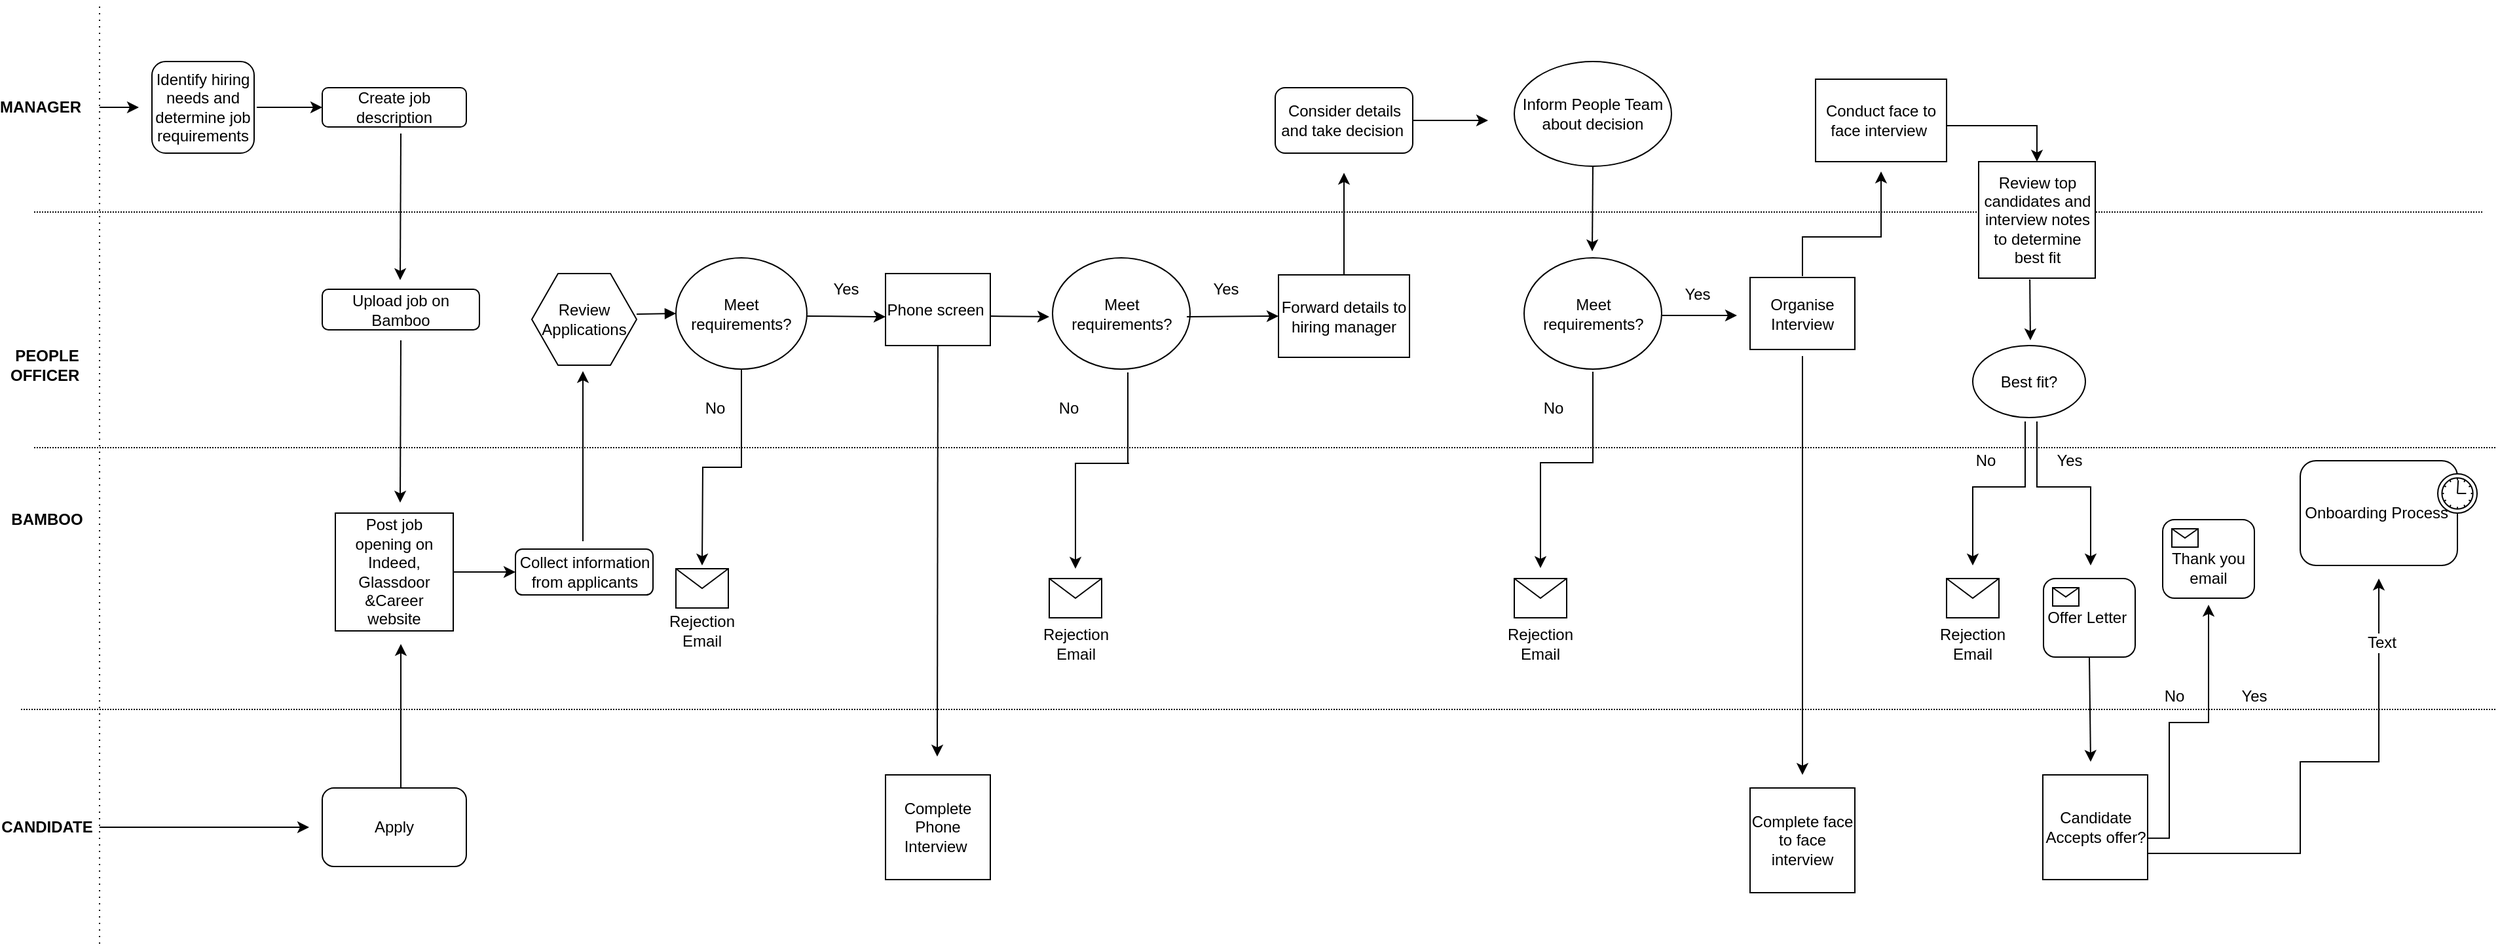 <mxfile type="github" version="12.4.1" pages="4"><diagram id="2a216829-ef6e-dabb-86c1-c78162f3ba2b" name="Page-1"><mxGraphModel grid="1" shadow="0" math="0" background="#ffffff" pageHeight="1169" pageWidth="1654" pageScale="1" page="1" fold="1" arrows="1" connect="1" tooltips="1" guides="1" gridSize="10" dy="2163" dx="1543"><root><mxCell id="0"/><mxCell id="1" parent="0"/><mxCell id="7a84cebc1def654-5" value="" parent="1" vertex="1" style="shape=message;whiteSpace=wrap;html=1;"><mxGeometry as="geometry" height="30" width="40" y="432.5" x="530"/></mxCell><mxCell id="7a84cebc1def654-18" value="Onboarding Process&amp;nbsp;" parent="1" vertex="1" style="html=1;whiteSpace=wrap;rounded=1;"><mxGeometry as="geometry" height="80" width="120" y="350" x="1770"/></mxCell><mxCell id="7a84cebc1def654-19" value="" parent="7a84cebc1def654-18" vertex="1" style="shape=mxgraph.bpmn.timer_start;perimeter=ellipsePerimeter;html=1;labelPosition=right;labelBackgroundColor=#ffffff;align=left;"><mxGeometry as="geometry" height="30" width="30" x="1" relative="1"><mxPoint as="offset" y="10" x="-15"/></mxGeometry></mxCell><mxCell id="IrM_zkyw67PqyAgVKm-a-4" value="" parent="1" style="endArrow=none;html=1;dashed=1;dashPattern=1 1;" edge="1"><mxGeometry as="geometry" height="50" width="50" relative="1"><mxPoint as="sourcePoint" y="160" x="40"/><mxPoint as="targetPoint" y="160" x="1910"/></mxGeometry></mxCell><mxCell id="IrM_zkyw67PqyAgVKm-a-6" value="" parent="1" style="endArrow=none;html=1;dashed=1;dashPattern=1 1;" edge="1"><mxGeometry as="geometry" height="50" width="50" relative="1"><mxPoint as="sourcePoint" y="340" x="40"/><mxPoint as="targetPoint" y="340" x="1920"/></mxGeometry></mxCell><mxCell id="IrM_zkyw67PqyAgVKm-a-11" value="PEOPLE OFFICER&amp;nbsp;" parent="1" vertex="1" style="text;html=1;strokeColor=none;fillColor=none;align=center;verticalAlign=middle;whiteSpace=wrap;rounded=0;direction=north;fontStyle=1"><mxGeometry as="geometry" height="90" width="20" y="232" x="40"/></mxCell><mxCell id="IrM_zkyw67PqyAgVKm-a-13" value="MANAGER" parent="1" vertex="1" style="text;html=1;strokeColor=none;fillColor=none;align=center;verticalAlign=middle;whiteSpace=wrap;rounded=0;fontStyle=1"><mxGeometry as="geometry" height="20" width="30" y="70" x="30"/></mxCell><mxCell id="IrM_zkyw67PqyAgVKm-a-15" value="BAMBOO" parent="1" vertex="1" style="text;html=1;strokeColor=none;fillColor=none;align=center;verticalAlign=middle;whiteSpace=wrap;rounded=0;fontStyle=1"><mxGeometry as="geometry" height="15" width="40" y="387.5" x="30"/></mxCell><mxCell id="IrM_zkyw67PqyAgVKm-a-17" value="Identify hiring needs and determine job requirements " parent="1" vertex="1" style="rounded=1;whiteSpace=wrap;html=1;"><mxGeometry as="geometry" height="70" width="78" y="45" x="130"/></mxCell><mxCell id="IrM_zkyw67PqyAgVKm-a-19" value="" parent="1" style="endArrow=classic;html=1;" edge="1"><mxGeometry as="geometry" height="50" width="50" relative="1"><mxPoint as="sourcePoint" y="80" x="90"/><mxPoint as="targetPoint" y="80" x="120"/></mxGeometry></mxCell><mxCell id="IrM_zkyw67PqyAgVKm-a-23" value="Create job description" parent="1" vertex="1" style="rounded=1;whiteSpace=wrap;html=1;"><mxGeometry as="geometry" height="30" width="110" y="65" x="260"/></mxCell><mxCell id="IrM_zkyw67PqyAgVKm-a-28" value="" parent="1" style="endArrow=classic;html=1;" edge="1"><mxGeometry as="geometry" height="50" width="50" relative="1"><mxPoint as="sourcePoint" y="100" x="320"/><mxPoint as="targetPoint" y="212" x="319.5"/></mxGeometry></mxCell><mxCell id="IrM_zkyw67PqyAgVKm-a-29" value="Upload job on Bamboo" parent="1" vertex="1" style="rounded=1;whiteSpace=wrap;html=1;"><mxGeometry as="geometry" height="31" width="120" y="219" x="260"/></mxCell><mxCell id="IrM_zkyw67PqyAgVKm-a-33" value="" parent="1" style="endArrow=classic;html=1;" edge="1"><mxGeometry as="geometry" height="50" width="50" relative="1"><mxPoint as="sourcePoint" y="258" x="320"/><mxPoint as="targetPoint" y="382" x="319.5"/></mxGeometry></mxCell><mxCell id="IrM_zkyw67PqyAgVKm-a-35" value="Post job opening on Indeed, Glassdoor &amp;amp;Career website" parent="1" vertex="1" style="whiteSpace=wrap;html=1;aspect=fixed;"><mxGeometry as="geometry" height="90" width="90" y="390" x="270"/></mxCell><mxCell id="IrM_zkyw67PqyAgVKm-a-37" value="" parent="1" style="endArrow=classic;html=1;entryX=1;entryY=0.5;entryDx=0;entryDy=0;" edge="1" target="IrM_zkyw67PqyAgVKm-a-41"><mxGeometry as="geometry" height="50" width="50" relative="1"><mxPoint as="sourcePoint" y="435" x="360"/><mxPoint as="targetPoint" y="435" x="340"/></mxGeometry></mxCell><mxCell id="IrM_zkyw67PqyAgVKm-a-41" value="Collect information from applicants" parent="1" vertex="1" style="rounded=1;whiteSpace=wrap;html=1;direction=west;"><mxGeometry as="geometry" height="35" width="105" y="417.5" x="407.5"/></mxCell><mxCell id="IrM_zkyw67PqyAgVKm-a-46" value="" parent="1" style="endArrow=classic;html=1;" edge="1"><mxGeometry as="geometry" height="50" width="50" relative="1"><mxPoint as="sourcePoint" y="411.5" x="459"/><mxPoint as="targetPoint" y="281.5" x="459"/></mxGeometry></mxCell><mxCell id="IrM_zkyw67PqyAgVKm-a-47" value="Review Applications" parent="1" vertex="1" style="shape=hexagon;whiteSpace=wrap;html=1;perimeter=hexagonPerimeter;"><mxGeometry as="geometry" height="70" width="80" y="207" x="420"/></mxCell><mxCell id="IrM_zkyw67PqyAgVKm-a-51" value="" parent="1" style="endArrow=block;endFill=1;endSize=6;html=1;entryX=0;entryY=0.5;entryDx=0;entryDy=0;" edge="1" target="IrM_zkyw67PqyAgVKm-a-54"><mxGeometry as="geometry" width="100" relative="1"><mxPoint as="sourcePoint" y="238" x="500"/><mxPoint as="targetPoint" y="240" x="520"/></mxGeometry></mxCell><mxCell id="IrM_zkyw67PqyAgVKm-a-54" value="Meet requirements?" parent="1" vertex="1" style="ellipse;whiteSpace=wrap;html=1;"><mxGeometry as="geometry" height="85" width="100" y="195" x="530"/></mxCell><mxCell id="IrM_zkyw67PqyAgVKm-a-56" source="IrM_zkyw67PqyAgVKm-a-54" parent="1" style="edgeStyle=orthogonalEdgeStyle;rounded=0;orthogonalLoop=1;jettySize=auto;html=1;exitX=0.5;exitY=1;exitDx=0;exitDy=0;" edge="1"><mxGeometry as="geometry" relative="1"><mxPoint as="targetPoint" y="430" x="550"/><mxPoint as="sourcePoint" y="440" x="640"/></mxGeometry></mxCell><mxCell id="IrM_zkyw67PqyAgVKm-a-58" value="No" parent="1" vertex="1" style="text;html=1;strokeColor=none;fillColor=none;align=center;verticalAlign=middle;whiteSpace=wrap;rounded=0;"><mxGeometry as="geometry" height="20" width="40" y="300" x="540"/></mxCell><mxCell id="IrM_zkyw67PqyAgVKm-a-62" value="Rejection Email" parent="1" vertex="1" style="text;html=1;strokeColor=none;fillColor=none;align=center;verticalAlign=middle;whiteSpace=wrap;rounded=0;"><mxGeometry as="geometry" height="20" width="40" y="470" x="530"/></mxCell><mxCell id="IrM_zkyw67PqyAgVKm-a-65" value="" parent="1" style="endArrow=classic;html=1;" edge="1"><mxGeometry as="geometry" height="50" width="50" relative="1"><mxPoint as="sourcePoint" y="239.5" x="630"/><mxPoint as="targetPoint" y="240" x="690"/></mxGeometry></mxCell><mxCell id="IrM_zkyw67PqyAgVKm-a-68" value="Yes" parent="1" vertex="1" style="text;html=1;strokeColor=none;fillColor=none;align=center;verticalAlign=middle;whiteSpace=wrap;rounded=0;"><mxGeometry as="geometry" height="20" width="40" y="209" x="640"/></mxCell><mxCell id="IrM_zkyw67PqyAgVKm-a-70" value="Phone screen&amp;nbsp;" parent="1" vertex="1" style="rounded=0;whiteSpace=wrap;html=1;"><mxGeometry as="geometry" height="55" width="80" y="207" x="690"/></mxCell><mxCell id="IrM_zkyw67PqyAgVKm-a-73" value="" parent="1" style="endArrow=classic;html=1;" edge="1"><mxGeometry as="geometry" height="50" width="50" relative="1"><mxPoint as="sourcePoint" y="239.5" x="770"/><mxPoint as="targetPoint" y="240" x="815"/></mxGeometry></mxCell><mxCell id="IrM_zkyw67PqyAgVKm-a-74" value="Meet requirements?" parent="1" vertex="1" style="ellipse;whiteSpace=wrap;html=1;"><mxGeometry as="geometry" height="85" width="105" y="195" x="817.5"/></mxCell><mxCell id="IrM_zkyw67PqyAgVKm-a-75" parent="1" style="edgeStyle=orthogonalEdgeStyle;rounded=0;orthogonalLoop=1;jettySize=auto;html=1;" edge="1"><mxGeometry as="geometry" relative="1"><mxPoint as="targetPoint" y="432.5" x="835"/><mxPoint as="sourcePoint" y="282.5" x="875"/><Array as="points"><mxPoint y="352" x="876"/><mxPoint y="352" x="836"/></Array></mxGeometry></mxCell><mxCell id="IrM_zkyw67PqyAgVKm-a-76" value="" parent="1" vertex="1" style="shape=message;whiteSpace=wrap;html=1;"><mxGeometry as="geometry" height="30" width="40" y="440" x="815"/></mxCell><mxCell id="IrM_zkyw67PqyAgVKm-a-77" value="Rejection Email" parent="1" vertex="1" style="text;html=1;strokeColor=none;fillColor=none;align=center;verticalAlign=middle;whiteSpace=wrap;rounded=0;"><mxGeometry as="geometry" height="20" width="35" y="480" x="817.5"/></mxCell><mxCell id="IrM_zkyw67PqyAgVKm-a-78" value="No" parent="1" vertex="1" style="text;html=1;strokeColor=none;fillColor=none;align=center;verticalAlign=middle;whiteSpace=wrap;rounded=0;"><mxGeometry as="geometry" height="20" width="40" y="300" x="810"/></mxCell><mxCell id="IrM_zkyw67PqyAgVKm-a-82" value="Yes" parent="1" vertex="1" style="text;html=1;strokeColor=none;fillColor=none;align=center;verticalAlign=middle;whiteSpace=wrap;rounded=0;"><mxGeometry as="geometry" height="20" width="40" y="209" x="930"/></mxCell><mxCell id="IrM_zkyw67PqyAgVKm-a-84" value="Forward details to hiring manager" parent="1" vertex="1" style="rounded=0;whiteSpace=wrap;html=1;"><mxGeometry as="geometry" height="63" width="100" y="208" x="990"/></mxCell><mxCell id="IrM_zkyw67PqyAgVKm-a-86" source="IrM_zkyw67PqyAgVKm-a-84" value="" parent="1" style="endArrow=classic;html=1;exitX=0.5;exitY=0;exitDx=0;exitDy=0;" edge="1"><mxGeometry as="geometry" height="50" width="50" relative="1"><mxPoint as="sourcePoint" y="190" x="1040"/><mxPoint as="targetPoint" y="130" x="1040"/></mxGeometry></mxCell><mxCell id="IrM_zkyw67PqyAgVKm-a-88" value="Consider details and take decision&amp;nbsp;" parent="1" vertex="1" style="rounded=1;whiteSpace=wrap;html=1;"><mxGeometry as="geometry" height="50" width="105" y="65" x="987.5"/></mxCell><mxCell id="IrM_zkyw67PqyAgVKm-a-90" source="IrM_zkyw67PqyAgVKm-a-88" value="" parent="1" style="endArrow=classic;html=1;exitX=1;exitY=0.5;exitDx=0;exitDy=0;" edge="1"><mxGeometry as="geometry" height="50" width="50" relative="1"><mxPoint as="sourcePoint" y="90" x="1100"/><mxPoint as="targetPoint" y="90" x="1150"/></mxGeometry></mxCell><mxCell id="IrM_zkyw67PqyAgVKm-a-92" value="Inform People Team about decision " parent="1" vertex="1" style="ellipse;whiteSpace=wrap;html=1;"><mxGeometry as="geometry" height="80" width="120" y="45" x="1170"/></mxCell><mxCell id="IrM_zkyw67PqyAgVKm-a-94" source="IrM_zkyw67PqyAgVKm-a-92" value="" parent="1" style="endArrow=classic;html=1;exitX=0.5;exitY=1;exitDx=0;exitDy=0;" edge="1"><mxGeometry as="geometry" height="50" width="50" relative="1"><mxPoint as="sourcePoint" y="135" x="1230"/><mxPoint as="targetPoint" y="190" x="1229.5"/></mxGeometry></mxCell><mxCell id="IrM_zkyw67PqyAgVKm-a-95" value="Meet requirements?" parent="1" vertex="1" style="ellipse;whiteSpace=wrap;html=1;"><mxGeometry as="geometry" height="85" width="105" y="195" x="1177.5"/></mxCell><mxCell id="IrM_zkyw67PqyAgVKm-a-97" value="" parent="1" vertex="1" style="shape=message;whiteSpace=wrap;html=1;"><mxGeometry as="geometry" height="30" width="40" y="440" x="1170"/></mxCell><mxCell id="IrM_zkyw67PqyAgVKm-a-98" parent="1" style="edgeStyle=orthogonalEdgeStyle;rounded=0;orthogonalLoop=1;jettySize=auto;html=1;" edge="1"><mxGeometry as="geometry" relative="1"><mxPoint as="targetPoint" y="432" x="1190"/><mxPoint as="sourcePoint" y="282" x="1230"/><Array as="points"><mxPoint y="351.5" x="1230"/><mxPoint y="351.5" x="1190"/></Array></mxGeometry></mxCell><mxCell id="IrM_zkyw67PqyAgVKm-a-99" value="No" parent="1" vertex="1" style="text;html=1;strokeColor=none;fillColor=none;align=center;verticalAlign=middle;whiteSpace=wrap;rounded=0;"><mxGeometry as="geometry" height="20" width="40" y="300" x="1180"/></mxCell><mxCell id="IrM_zkyw67PqyAgVKm-a-100" value="" parent="1" style="endArrow=classic;html=1;" edge="1"><mxGeometry as="geometry" height="50" width="50" relative="1"><mxPoint as="sourcePoint" y="239" x="1283"/><mxPoint as="targetPoint" y="239" x="1340"/></mxGeometry></mxCell><mxCell id="IrM_zkyw67PqyAgVKm-a-101" value="Yes" parent="1" vertex="1" style="text;html=1;strokeColor=none;fillColor=none;align=center;verticalAlign=middle;whiteSpace=wrap;rounded=0;"><mxGeometry as="geometry" height="16" width="40" y="215" x="1290"/></mxCell><mxCell id="IrM_zkyw67PqyAgVKm-a-102" value="Rejection Email" parent="1" vertex="1" style="text;html=1;strokeColor=none;fillColor=none;align=center;verticalAlign=middle;whiteSpace=wrap;rounded=0;"><mxGeometry as="geometry" height="20" width="40" y="480" x="1170"/></mxCell><mxCell id="IrM_zkyw67PqyAgVKm-a-104" value="Organise Interview" parent="1" vertex="1" style="rounded=0;whiteSpace=wrap;html=1;"><mxGeometry as="geometry" height="55" width="80" y="210" x="1350"/></mxCell><mxCell id="IrM_zkyw67PqyAgVKm-a-105" parent="1" style="edgeStyle=orthogonalEdgeStyle;rounded=0;orthogonalLoop=1;jettySize=auto;html=1;" edge="1"><mxGeometry as="geometry" relative="1"><mxPoint as="targetPoint" y="129" x="1450"/><mxPoint as="sourcePoint" y="209" x="1390"/><Array as="points"><mxPoint y="179" x="1390"/><mxPoint y="179" x="1450"/><mxPoint y="129" x="1450"/></Array></mxGeometry></mxCell><mxCell id="IrM_zkyw67PqyAgVKm-a-106" value="Conduct face to face interview&amp;nbsp;" parent="1" vertex="1" style="rounded=0;whiteSpace=wrap;html=1;"><mxGeometry as="geometry" height="63" width="100" y="58.5" x="1400"/></mxCell><mxCell id="IrM_zkyw67PqyAgVKm-a-108" source="IrM_zkyw67PqyAgVKm-a-106" parent="1" style="edgeStyle=orthogonalEdgeStyle;rounded=0;orthogonalLoop=1;jettySize=auto;html=1;exitX=1;exitY=0.5;exitDx=0;exitDy=0;" edge="1" target="IrM_zkyw67PqyAgVKm-a-110"><mxGeometry as="geometry" relative="1"><mxPoint as="targetPoint" y="119" x="1569"/><mxPoint as="sourcePoint" y="94" x="1510"/><Array as="points"><mxPoint y="94" x="1500"/><mxPoint y="94" x="1569"/></Array></mxGeometry></mxCell><mxCell id="IrM_zkyw67PqyAgVKm-a-110" value="Review top candidates and interview notes to determine best fit" parent="1" vertex="1" style="whiteSpace=wrap;html=1;aspect=fixed;"><mxGeometry as="geometry" height="89" width="89" y="121.5" x="1524.5"/></mxCell><mxCell id="IrM_zkyw67PqyAgVKm-a-112" source="IrM_zkyw67PqyAgVKm-a-110" value="" parent="1" style="endArrow=classic;html=1;exitX=0.439;exitY=1.011;exitDx=0;exitDy=0;exitPerimeter=0;" edge="1"><mxGeometry as="geometry" height="50" width="50" relative="1"><mxPoint as="sourcePoint" y="218" x="1564"/><mxPoint as="targetPoint" y="258" x="1564"/></mxGeometry></mxCell><mxCell id="IrM_zkyw67PqyAgVKm-a-114" value="Best fit?" parent="1" vertex="1" style="ellipse;whiteSpace=wrap;html=1;"><mxGeometry as="geometry" height="55" width="86" y="262" x="1520"/></mxCell><mxCell id="IrM_zkyw67PqyAgVKm-a-115" parent="1" style="edgeStyle=orthogonalEdgeStyle;rounded=0;orthogonalLoop=1;jettySize=auto;html=1;" edge="1"><mxGeometry as="geometry" relative="1"><mxPoint as="targetPoint" y="430" x="1520"/><mxPoint as="sourcePoint" y="320" x="1560"/><Array as="points"><mxPoint y="370" x="1560"/><mxPoint y="370" x="1520"/></Array></mxGeometry></mxCell><mxCell id="IrM_zkyw67PqyAgVKm-a-116" value="" parent="1" vertex="1" style="shape=message;whiteSpace=wrap;html=1;"><mxGeometry as="geometry" height="30" width="40" y="440" x="1500"/></mxCell><mxCell id="IrM_zkyw67PqyAgVKm-a-119" value="Rejection Email" parent="1" vertex="1" style="text;html=1;strokeColor=none;fillColor=none;align=center;verticalAlign=middle;whiteSpace=wrap;rounded=0;"><mxGeometry as="geometry" height="20" width="40" y="480" x="1500"/></mxCell><mxCell id="IrM_zkyw67PqyAgVKm-a-120" value="No" parent="1" vertex="1" style="text;html=1;strokeColor=none;fillColor=none;align=center;verticalAlign=middle;whiteSpace=wrap;rounded=0;"><mxGeometry as="geometry" height="20" width="40" y="340" x="1510"/></mxCell><mxCell id="IrM_zkyw67PqyAgVKm-a-122" value="Yes" parent="1" vertex="1" style="text;html=1;strokeColor=none;fillColor=none;align=center;verticalAlign=middle;whiteSpace=wrap;rounded=0;"><mxGeometry as="geometry" height="20" width="40" y="340" x="1574"/></mxCell><mxCell id="IrM_zkyw67PqyAgVKm-a-125" value="Offer Letter&amp;nbsp;" parent="1" vertex="1" style="html=1;whiteSpace=wrap;rounded=1;"><mxGeometry as="geometry" height="60" width="70" y="440" x="1574"/></mxCell><mxCell id="IrM_zkyw67PqyAgVKm-a-126" value="" parent="IrM_zkyw67PqyAgVKm-a-125" vertex="1" style="html=1;shape=message;"><mxGeometry as="geometry" height="14" width="20" relative="1"><mxPoint as="offset" y="7" x="7"/></mxGeometry></mxCell><mxCell id="IrM_zkyw67PqyAgVKm-a-127" parent="1" style="edgeStyle=orthogonalEdgeStyle;rounded=0;orthogonalLoop=1;jettySize=auto;html=1;exitX=1;exitY=0.5;exitDx=0;exitDy=0;" edge="1"><mxGeometry as="geometry" relative="1"><mxPoint as="targetPoint" y="430" x="1610"/><mxPoint as="sourcePoint" y="320" x="1569"/><Array as="points"><mxPoint y="370" x="1569"/><mxPoint y="370" x="1610"/></Array></mxGeometry></mxCell><mxCell id="IrM_zkyw67PqyAgVKm-a-129" value="" parent="1" style="endArrow=none;html=1;dashed=1;dashPattern=1 1;" edge="1"><mxGeometry as="geometry" height="50" width="50" relative="1"><mxPoint as="sourcePoint" y="540" x="30"/><mxPoint as="targetPoint" y="540" x="1920"/></mxGeometry></mxCell><mxCell id="IrM_zkyw67PqyAgVKm-a-132" value="CANDIDATE" parent="1" vertex="1" style="text;html=1;strokeColor=none;fillColor=none;align=center;verticalAlign=middle;whiteSpace=wrap;rounded=0;fontStyle=1"><mxGeometry as="geometry" height="20" width="40" y="620" x="30"/></mxCell><mxCell id="IrM_zkyw67PqyAgVKm-a-134" source="IrM_zkyw67PqyAgVKm-a-125" value="" parent="1" style="endArrow=classic;html=1;exitX=0.5;exitY=1;exitDx=0;exitDy=0;" edge="1"><mxGeometry as="geometry" height="50" width="50" relative="1"><mxPoint as="sourcePoint" y="510" x="1610"/><mxPoint as="targetPoint" y="580" x="1610"/></mxGeometry></mxCell><mxCell id="IrM_zkyw67PqyAgVKm-a-136" value="Candidate Accepts offer?" parent="1" vertex="1" style="whiteSpace=wrap;html=1;aspect=fixed;"><mxGeometry as="geometry" height="80" width="80" y="590" x="1573.5"/></mxCell><mxCell id="IrM_zkyw67PqyAgVKm-a-138" source="IrM_zkyw67PqyAgVKm-a-136" parent="1" style="edgeStyle=orthogonalEdgeStyle;rounded=0;orthogonalLoop=1;jettySize=auto;html=1;exitX=1.001;exitY=0.605;exitDx=0;exitDy=0;exitPerimeter=0;" edge="1"><mxGeometry as="geometry" relative="1"><mxPoint as="targetPoint" y="460" x="1700"/><mxPoint as="sourcePoint" y="600" x="1670"/><Array as="points"><mxPoint y="638" x="1670"/><mxPoint y="550" x="1670"/><mxPoint y="550" x="1700"/></Array></mxGeometry></mxCell><mxCell id="2mHd4Xt8vrMivxA0qQtv-1" value="No" parent="1" vertex="1" style="text;html=1;strokeColor=none;fillColor=none;align=center;verticalAlign=middle;whiteSpace=wrap;rounded=0;"><mxGeometry as="geometry" height="20" width="40" y="520" x="1653.5"/></mxCell><mxCell id="2mHd4Xt8vrMivxA0qQtv-2" value="&lt;br&gt;Thank you email" parent="1" vertex="1" style="html=1;whiteSpace=wrap;rounded=1;"><mxGeometry as="geometry" height="60" width="70" y="395" x="1665"/></mxCell><mxCell id="2mHd4Xt8vrMivxA0qQtv-3" value="" parent="2mHd4Xt8vrMivxA0qQtv-2" vertex="1" style="html=1;shape=message;"><mxGeometry as="geometry" height="14" width="20" relative="1"><mxPoint as="offset" y="7" x="7"/></mxGeometry></mxCell><mxCell id="2mHd4Xt8vrMivxA0qQtv-4" source="IrM_zkyw67PqyAgVKm-a-136" parent="1" style="edgeStyle=orthogonalEdgeStyle;rounded=0;orthogonalLoop=1;jettySize=auto;html=1;exitX=1;exitY=0.75;exitDx=0;exitDy=0;" edge="1"><mxGeometry as="geometry" relative="1"><mxPoint as="targetPoint" y="440" x="1830"/><mxPoint as="sourcePoint" y="650" x="1660"/><Array as="points"><mxPoint y="650" x="1770"/><mxPoint y="580" x="1770"/><mxPoint y="580" x="1830"/><mxPoint y="450" x="1830"/></Array></mxGeometry></mxCell><mxCell id="xDqmvvds6kBpIvueyyqR-2" value="Text" parent="2mHd4Xt8vrMivxA0qQtv-4" vertex="1" style="text;html=1;align=center;verticalAlign=middle;resizable=0;points=[];;labelBackgroundColor=#ffffff;" connectable="0"><mxGeometry as="geometry" y="-2" x="0.748" relative="1"><mxPoint as="offset"/></mxGeometry></mxCell><mxCell id="2mHd4Xt8vrMivxA0qQtv-5" value="Yes" parent="1" vertex="1" style="text;html=1;strokeColor=none;fillColor=none;align=center;verticalAlign=middle;whiteSpace=wrap;rounded=0;"><mxGeometry as="geometry" height="20" width="40" y="520" x="1715"/></mxCell><mxCell id="ScL6u1cYZMNcsqRYN4Jy-2" value="Apply" parent="1" vertex="1" style="rounded=1;whiteSpace=wrap;html=1;"><mxGeometry as="geometry" height="60" width="110" y="600" x="260"/></mxCell><mxCell id="ScL6u1cYZMNcsqRYN4Jy-4" value="" parent="1" style="endArrow=classic;html=1;" edge="1"><mxGeometry as="geometry" height="50" width="50" relative="1"><mxPoint as="sourcePoint" y="600" x="320"/><mxPoint as="targetPoint" y="490" x="320"/></mxGeometry></mxCell><mxCell id="ScL6u1cYZMNcsqRYN4Jy-6" source="IrM_zkyw67PqyAgVKm-a-70" value="" parent="1" style="endArrow=classic;html=1;exitX=0.5;exitY=1;exitDx=0;exitDy=0;" edge="1"><mxGeometry as="geometry" height="50" width="50" relative="1"><mxPoint as="sourcePoint" y="276" x="729.5"/><mxPoint as="targetPoint" y="576" x="729.5"/></mxGeometry></mxCell><mxCell id="ScL6u1cYZMNcsqRYN4Jy-8" value="Complete Phone Interview&amp;nbsp;" parent="1" vertex="1" style="whiteSpace=wrap;html=1;aspect=fixed;"><mxGeometry as="geometry" height="80" width="80" y="590" x="690"/></mxCell><mxCell id="ScL6u1cYZMNcsqRYN4Jy-9" value="" parent="1" style="endArrow=classic;html=1;exitX=0.5;exitY=1;exitDx=0;exitDy=0;" edge="1"><mxGeometry as="geometry" height="50" width="50" relative="1"><mxPoint as="sourcePoint" y="270" x="1390"/><mxPoint as="targetPoint" y="590" x="1390"/></mxGeometry></mxCell><mxCell id="ScL6u1cYZMNcsqRYN4Jy-10" value="Complete face to face interview" parent="1" vertex="1" style="whiteSpace=wrap;html=1;aspect=fixed;"><mxGeometry as="geometry" height="80" width="80" y="600" x="1350"/></mxCell><mxCell id="ScL6u1cYZMNcsqRYN4Jy-17" value="" parent="1" style="endArrow=classic;html=1;" edge="1"><mxGeometry as="geometry" height="50" width="50" relative="1"><mxPoint as="sourcePoint" y="630" x="90"/><mxPoint as="targetPoint" y="630" x="250"/></mxGeometry></mxCell><mxCell id="Od5Qt2xEiVGAKzatkvf_-2" value="" parent="1" style="endArrow=none;dashed=1;html=1;dashPattern=1 4;" edge="1"><mxGeometry as="geometry" height="50" width="50" relative="1"><mxPoint as="sourcePoint" y="719" x="90"/><mxPoint as="targetPoint" y="-1" x="90"/></mxGeometry></mxCell><mxCell id="Od5Qt2xEiVGAKzatkvf_-15" value="" parent="1" style="endArrow=classic;html=1;entryX=0;entryY=0.5;entryDx=0;entryDy=0;" edge="1" target="IrM_zkyw67PqyAgVKm-a-23"><mxGeometry as="geometry" height="50" width="50" relative="1"><mxPoint as="sourcePoint" y="80" x="210"/><mxPoint as="targetPoint" y="30" x="260"/></mxGeometry></mxCell><mxCell id="Od5Qt2xEiVGAKzatkvf_-24" value="" parent="1" style="endArrow=classic;html=1;entryX=0;entryY=0.5;entryDx=0;entryDy=0;" edge="1" target="IrM_zkyw67PqyAgVKm-a-84"><mxGeometry as="geometry" height="50" width="50" relative="1"><mxPoint as="sourcePoint" y="240" x="920"/><mxPoint as="targetPoint" y="240.5" x="965"/></mxGeometry></mxCell></root></mxGraphModel></diagram><diagram id="OhFLfg1J7zfXcS0lcqv4" name="Page-2"><mxGraphModel grid="1" shadow="0" math="0" background="none" pageHeight="1169" pageWidth="1654" pageScale="1" page="0" fold="1" arrows="1" connect="1" tooltips="1" guides="1" gridSize="6" dy="870" dx="1350"><root><mxCell id="fcbrDwn2p8QJv4CYLvJ4-0"/><mxCell id="fcbrDwn2p8QJv4CYLvJ4-1" parent="fcbrDwn2p8QJv4CYLvJ4-0"/><mxCell id="gnWdHil8kG4FeST965vk-0" value="PRE-EMPLOYMENT" parent="fcbrDwn2p8QJv4CYLvJ4-1" vertex="1" style="text;strokeColor=none;fillColor=none;html=1;fontSize=18;fontStyle=1;verticalAlign=middle;align=center;"><mxGeometry as="geometry" height="40" width="180" y="17.5" x="210"/></mxCell><mxCell id="yvIbShUPrvC2TgNQ060_-0" value="" parent="fcbrDwn2p8QJv4CYLvJ4-1" style="endArrow=block;endFill=1;endSize=6;html=1;fontSize=18;dashed=1;" edge="1"><mxGeometry as="geometry" width="100" relative="1"><mxPoint as="sourcePoint" y="250" x="20"/><mxPoint as="targetPoint" y="250" x="1650"/></mxGeometry></mxCell><mxCell id="yvIbShUPrvC2TgNQ060_-1" value="" parent="fcbrDwn2p8QJv4CYLvJ4-1" style="endArrow=block;endFill=1;endSize=6;html=1;fontSize=18;dashed=1;" edge="1"><mxGeometry as="geometry" width="100" relative="1"><mxPoint as="sourcePoint" y="480" x="20"/><mxPoint as="targetPoint" y="480" x="2610"/></mxGeometry></mxCell><mxCell id="yvIbShUPrvC2TgNQ060_-2" value="" parent="fcbrDwn2p8QJv4CYLvJ4-1" style="endArrow=block;endFill=1;endSize=6;html=1;fontSize=18;dashed=1;" edge="1"><mxGeometry as="geometry" width="100" relative="1"><mxPoint as="sourcePoint" y="640" x="10"/><mxPoint as="targetPoint" y="640" x="2610"/></mxGeometry></mxCell><mxCell id="yvIbShUPrvC2TgNQ060_-5" value="MANAGER" parent="fcbrDwn2p8QJv4CYLvJ4-1" vertex="1" style="text;html=1;strokeColor=none;fillColor=none;align=center;verticalAlign=middle;whiteSpace=wrap;rounded=0;fontSize=18;fontStyle=1"><mxGeometry as="geometry" height="20" width="40" y="110" x="40"/></mxCell><mxCell id="yvIbShUPrvC2TgNQ060_-7" value="PEOPLE OFFICER" parent="fcbrDwn2p8QJv4CYLvJ4-1" vertex="1" style="text;html=1;strokeColor=none;fillColor=none;align=center;verticalAlign=middle;whiteSpace=wrap;rounded=0;fontSize=18;fontStyle=1"><mxGeometry as="geometry" height="20" width="40" y="320" x="40"/></mxCell><mxCell id="yvIbShUPrvC2TgNQ060_-8" value="BUDDY&amp;nbsp;" parent="fcbrDwn2p8QJv4CYLvJ4-1" vertex="1" style="text;html=1;strokeColor=none;fillColor=none;align=center;verticalAlign=middle;whiteSpace=wrap;rounded=0;fontSize=18;fontStyle=1"><mxGeometry as="geometry" height="20" width="40" y="520" x="40"/></mxCell><mxCell id="yvIbShUPrvC2TgNQ060_-9" value="EMPLOYEE" parent="fcbrDwn2p8QJv4CYLvJ4-1" vertex="1" style="text;html=1;strokeColor=none;fillColor=none;align=center;verticalAlign=middle;whiteSpace=wrap;rounded=0;fontSize=18;fontStyle=1"><mxGeometry as="geometry" height="30" width="40" y="710" x="60"/></mxCell><mxCell id="yvIbShUPrvC2TgNQ060_-10" value="Offer letter" parent="fcbrDwn2p8QJv4CYLvJ4-1" vertex="1" style="rounded=1;whiteSpace=wrap;html=1;fontSize=18;"><mxGeometry as="geometry" height="50" width="70" y="290" x="120"/></mxCell><mxCell id="5BeuJDcbrstX1tBXxouo-0" parent="fcbrDwn2p8QJv4CYLvJ4-1" style="edgeStyle=orthogonalEdgeStyle;rounded=0;orthogonalLoop=1;jettySize=auto;html=1;fontSize=18;" edge="1"><mxGeometry as="geometry" relative="1"><mxPoint as="targetPoint" y="240" x="360"/><mxPoint as="sourcePoint" y="315" x="340"/><Array as="points"><mxPoint y="315" x="360"/></Array></mxGeometry></mxCell><mxCell id="yvIbShUPrvC2TgNQ060_-11" value="Documents&lt;br&gt;Bamboo" parent="fcbrDwn2p8QJv4CYLvJ4-1" vertex="1" style="rounded=1;whiteSpace=wrap;html=1;fontSize=18;arcSize=50;direction=south;"><mxGeometry as="geometry" height="85" width="120" y="272.5" x="220"/></mxCell><mxCell id="5BeuJDcbrstX1tBXxouo-2" source="yvIbShUPrvC2TgNQ060_-10" value="" parent="fcbrDwn2p8QJv4CYLvJ4-1" style="endArrow=classic;html=1;fontSize=18;entryX=0.5;entryY=1;entryDx=0;entryDy=0;exitX=1;exitY=0.5;exitDx=0;exitDy=0;" edge="1" target="yvIbShUPrvC2TgNQ060_-11"><mxGeometry as="geometry" height="50" width="50" relative="1"><mxPoint as="sourcePoint" y="320" x="200"/><mxPoint as="targetPoint" y="270" x="250"/></mxGeometry></mxCell><mxCell id="5BeuJDcbrstX1tBXxouo-4" value="A week before: Welcome email with the structure of the first day" parent="fcbrDwn2p8QJv4CYLvJ4-1" vertex="1" style="rounded=0;whiteSpace=wrap;html=1;fontSize=18;"><mxGeometry as="geometry" height="130" width="140" y="100" x="290"/></mxCell><mxCell id="5BeuJDcbrstX1tBXxouo-11" value="" parent="fcbrDwn2p8QJv4CYLvJ4-1" style="endArrow=classic;html=1;fontSize=18;" edge="1"><mxGeometry as="geometry" height="50" width="50" relative="1"><mxPoint as="sourcePoint" y="240" x="380"/><mxPoint as="targetPoint" y="525" x="380"/><Array as="points"/></mxGeometry></mxCell><mxCell id="5BeuJDcbrstX1tBXxouo-12" value="Prepare the workspace" parent="fcbrDwn2p8QJv4CYLvJ4-1" vertex="1" style="whiteSpace=wrap;html=1;aspect=fixed;fontSize=18;"><mxGeometry as="geometry" height="100" width="100" y="530" x="330"/></mxCell><mxCell id="5BeuJDcbrstX1tBXxouo-23" source="5BeuJDcbrstX1tBXxouo-21" parent="fcbrDwn2p8QJv4CYLvJ4-1" style="edgeStyle=orthogonalEdgeStyle;rounded=0;orthogonalLoop=1;jettySize=auto;html=1;fontSize=18;" edge="1"><mxGeometry as="geometry" relative="1"><mxPoint as="targetPoint" y="430" x="710"/><Array as="points"><mxPoint y="560" x="710"/><mxPoint y="430" x="710"/></Array></mxGeometry></mxCell><mxCell id="5BeuJDcbrstX1tBXxouo-21" value="Show new recruits around the workplace, Introduce them to other people, explain policies Lunch/Coffee" parent="fcbrDwn2p8QJv4CYLvJ4-1" vertex="1" style="rounded=1;whiteSpace=wrap;html=1;fontSize=18;"><mxGeometry as="geometry" height="140" width="180" y="490" x="510"/></mxCell><mxCell id="5BeuJDcbrstX1tBXxouo-27" source="5BeuJDcbrstX1tBXxouo-24" parent="fcbrDwn2p8QJv4CYLvJ4-1" style="edgeStyle=orthogonalEdgeStyle;rounded=0;orthogonalLoop=1;jettySize=auto;html=1;fontSize=18;" edge="1"><mxGeometry as="geometry" relative="1"><mxPoint as="targetPoint" y="490" x="590"/><Array as="points"><mxPoint y="440" x="550"/><mxPoint y="440" x="580"/><mxPoint y="490" x="580"/></Array></mxGeometry></mxCell><mxCell id="5BeuJDcbrstX1tBXxouo-24" value="Welcome at the reception&amp;nbsp;" parent="fcbrDwn2p8QJv4CYLvJ4-1" vertex="1" style="rounded=0;whiteSpace=wrap;html=1;fontSize=18;"><mxGeometry as="geometry" height="70" width="110" y="120" x="482.5"/></mxCell><mxCell id="5BeuJDcbrstX1tBXxouo-26" source="5BeuJDcbrstX1tBXxouo-4" value="" parent="fcbrDwn2p8QJv4CYLvJ4-1" style="endArrow=classic;html=1;fontSize=18;exitX=1;exitY=0.5;exitDx=0;exitDy=0;" edge="1"><mxGeometry as="geometry" height="50" width="50" relative="1"><mxPoint as="sourcePoint" y="160" x="460"/><mxPoint as="targetPoint" y="165" x="480"/></mxGeometry></mxCell><mxCell id="5BeuJDcbrstX1tBXxouo-33" source="5BeuJDcbrstX1tBXxouo-29" parent="fcbrDwn2p8QJv4CYLvJ4-1" style="edgeStyle=orthogonalEdgeStyle;rounded=0;orthogonalLoop=1;jettySize=auto;html=1;fontSize=18;" edge="1"><mxGeometry as="geometry" relative="1"><mxPoint as="targetPoint" y="240" x="880"/><Array as="points"><mxPoint y="363" x="880"/><mxPoint y="240" x="880"/></Array></mxGeometry></mxCell><mxCell id="5BeuJDcbrstX1tBXxouo-29" value="Documents&amp;amp;&lt;br&gt;Sign into their accounts&lt;br&gt;LMS/Email" parent="fcbrDwn2p8QJv4CYLvJ4-1" vertex="1" style="ellipse;whiteSpace=wrap;html=1;fontSize=18;"><mxGeometry as="geometry" height="125" width="150" y="300" x="630"/></mxCell><mxCell id="5BeuJDcbrstX1tBXxouo-31" value="" parent="fcbrDwn2p8QJv4CYLvJ4-1" style="endArrow=classic;html=1;fontSize=18;" edge="1"><mxGeometry as="geometry" height="50" width="50" relative="1"><mxPoint as="sourcePoint" y="300" x="704"/><mxPoint as="targetPoint" y="240" x="704"/></mxGeometry></mxCell><mxCell id="5BeuJDcbrstX1tBXxouo-32" value="Describe Induction Plan/ schedule for next week/ induction check list" parent="fcbrDwn2p8QJv4CYLvJ4-1" vertex="1" style="rounded=1;whiteSpace=wrap;html=1;fontSize=18;"><mxGeometry as="geometry" height="130" width="140" y="105" x="620"/></mxCell><mxCell id="5BeuJDcbrstX1tBXxouo-51" source="5BeuJDcbrstX1tBXxouo-35" parent="fcbrDwn2p8QJv4CYLvJ4-1" style="edgeStyle=orthogonalEdgeStyle;rounded=0;orthogonalLoop=1;jettySize=auto;html=1;fontSize=18;" edge="1"><mxGeometry as="geometry" relative="1"><mxPoint as="targetPoint" y="160" x="1010"/></mxGeometry></mxCell><mxCell id="5BeuJDcbrstX1tBXxouo-35" value="Schedule meetings for new recruit" parent="fcbrDwn2p8QJv4CYLvJ4-1" vertex="1" style="ellipse;whiteSpace=wrap;html=1;aspect=fixed;fontSize=18;"><mxGeometry as="geometry" height="150" width="150" y="85" x="800"/></mxCell><mxCell id="5BeuJDcbrstX1tBXxouo-36" value="Complete trainings &amp;amp; attend meetings with other departments" parent="fcbrDwn2p8QJv4CYLvJ4-1" vertex="1" style="rounded=0;whiteSpace=wrap;html=1;fontSize=18;"><mxGeometry as="geometry" height="140" width="185" y="675" x="800"/></mxCell><mxCell id="5BeuJDcbrstX1tBXxouo-38" value="" parent="fcbrDwn2p8QJv4CYLvJ4-1" style="endArrow=classic;html=1;fontSize=18;" edge="1"><mxGeometry as="geometry" height="50" width="50" relative="1"><mxPoint as="sourcePoint" y="675" x="890"/><mxPoint as="targetPoint" y="235" x="890"/></mxGeometry></mxCell><mxCell id="5BeuJDcbrstX1tBXxouo-43" source="5BeuJDcbrstX1tBXxouo-40" parent="fcbrDwn2p8QJv4CYLvJ4-1" style="edgeStyle=orthogonalEdgeStyle;rounded=0;orthogonalLoop=1;jettySize=auto;html=1;fontSize=18;" edge="1"><mxGeometry as="geometry" relative="1"><mxPoint as="targetPoint" y="190" x="520"/><Array as="points"><mxPoint y="442" x="490"/><mxPoint y="442" x="520"/><mxPoint y="190" x="520"/></Array></mxGeometry></mxCell><mxCell id="5BeuJDcbrstX1tBXxouo-40" value="Arrive at the reception" parent="fcbrDwn2p8QJv4CYLvJ4-1" vertex="1" style="ellipse;whiteSpace=wrap;html=1;aspect=fixed;fontSize=18;"><mxGeometry as="geometry" height="115" width="115" y="695" x="430"/></mxCell><mxCell id="5BeuJDcbrstX1tBXxouo-45" value="Sign all the documents/ opportunity to ask questions/Create accounts " parent="fcbrDwn2p8QJv4CYLvJ4-1" vertex="1" style="rounded=1;whiteSpace=wrap;html=1;fontSize=18;"><mxGeometry as="geometry" height="125" width="148" y="680" x="630"/></mxCell><mxCell id="5BeuJDcbrstX1tBXxouo-47" source="5BeuJDcbrstX1tBXxouo-45" value="" parent="fcbrDwn2p8QJv4CYLvJ4-1" style="endArrow=classic;html=1;fontSize=18;exitX=0.641;exitY=-0.015;exitDx=0;exitDy=0;exitPerimeter=0;" edge="1"><mxGeometry as="geometry" height="50" width="50" relative="1"><mxPoint as="sourcePoint" y="670" x="740"/><mxPoint as="targetPoint" y="430" x="725"/></mxGeometry></mxCell><mxCell id="5BeuJDcbrstX1tBXxouo-49" value="Let new member complete some actions and evaluate" parent="fcbrDwn2p8QJv4CYLvJ4-1" vertex="1" style="rounded=1;whiteSpace=wrap;html=1;fontSize=18;"><mxGeometry as="geometry" height="110" width="140" y="110" x="1010"/></mxCell><mxCell id="5BeuJDcbrstX1tBXxouo-53" source="5BeuJDcbrstX1tBXxouo-52" parent="fcbrDwn2p8QJv4CYLvJ4-1" style="edgeStyle=orthogonalEdgeStyle;rounded=0;orthogonalLoop=1;jettySize=auto;html=1;fontSize=18;" edge="1" target="5BeuJDcbrstX1tBXxouo-49"><mxGeometry as="geometry" relative="1"><mxPoint as="targetPoint" y="230" x="1130"/><Array as="points"/></mxGeometry></mxCell><mxCell id="5BeuJDcbrstX1tBXxouo-52" value="Complete first actions" parent="fcbrDwn2p8QJv4CYLvJ4-1" vertex="1" style="ellipse;whiteSpace=wrap;html=1;aspect=fixed;fontSize=18;"><mxGeometry as="geometry" height="140" width="140" y="667.5" x="1010"/></mxCell><mxCell id="5BeuJDcbrstX1tBXxouo-56" value="" parent="fcbrDwn2p8QJv4CYLvJ4-1" style="endArrow=none;dashed=1;html=1;fontSize=18;dashPattern=1 2;" edge="1"><mxGeometry as="geometry" height="50" width="50" relative="1"><mxPoint as="sourcePoint" x="990"/><mxPoint as="targetPoint" y="960" x="990"/></mxGeometry></mxCell><mxCell id="5BeuJDcbrstX1tBXxouo-58" value="&lt;b style=&quot;font-size: 21px;&quot;&gt;DAY 5&lt;/b&gt;" parent="fcbrDwn2p8QJv4CYLvJ4-1" vertex="1" style="text;html=1;strokeColor=none;fillColor=none;align=center;verticalAlign=middle;whiteSpace=wrap;rounded=0;fontSize=21;"><mxGeometry as="geometry" height="20" width="80" y="30" x="1090"/></mxCell><mxCell id="5BeuJDcbrstX1tBXxouo-59" source="5BeuJDcbrstX1tBXxouo-4" parent="fcbrDwn2p8QJv4CYLvJ4-1" style="edgeStyle=orthogonalEdgeStyle;rounded=0;orthogonalLoop=1;jettySize=auto;html=1;exitX=0.5;exitY=0;exitDx=0;exitDy=0;entryX=0.25;entryY=0;entryDx=0;entryDy=0;fontSize=21;" edge="1" target="5BeuJDcbrstX1tBXxouo-4"><mxGeometry as="geometry" relative="1"/></mxCell><mxCell id="5BeuJDcbrstX1tBXxouo-62" value="" parent="fcbrDwn2p8QJv4CYLvJ4-1" style="endArrow=none;dashed=1;html=1;fontSize=21;dashPattern=1 4;" edge="1"><mxGeometry as="geometry" height="50" width="50" relative="1"><mxPoint as="sourcePoint" y="950" x="440"/><mxPoint as="targetPoint" x="440"/></mxGeometry></mxCell><mxCell id="5BeuJDcbrstX1tBXxouo-64" value="" parent="fcbrDwn2p8QJv4CYLvJ4-1" style="endArrow=none;dashed=1;html=1;fontSize=21;dashPattern=1 2;" edge="1"><mxGeometry as="geometry" height="50" width="50" relative="1"><mxPoint as="sourcePoint" x="788"/><mxPoint as="targetPoint" y="950" x="788"/></mxGeometry></mxCell><mxCell id="5BeuJDcbrstX1tBXxouo-68" value="DAY 1" parent="fcbrDwn2p8QJv4CYLvJ4-1" vertex="1" style="text;html=1;strokeColor=none;fillColor=none;align=center;verticalAlign=middle;whiteSpace=wrap;rounded=0;fontSize=21;fontStyle=1"><mxGeometry as="geometry" height="30" width="80" y="30" x="560"/></mxCell><mxCell id="5BeuJDcbrstX1tBXxouo-69" value="DAY 1, 2 &amp;amp;3" parent="fcbrDwn2p8QJv4CYLvJ4-1" vertex="1" style="text;html=1;strokeColor=none;fillColor=none;align=center;verticalAlign=middle;whiteSpace=wrap;rounded=0;fontSize=21;fontStyle=1"><mxGeometry as="geometry" height="30" width="121" y="25" x="832"/></mxCell><mxCell id="5BeuJDcbrstX1tBXxouo-71" value="" parent="fcbrDwn2p8QJv4CYLvJ4-1" style="endArrow=none;dashed=1;html=1;fontSize=21;dashPattern=1 2;" edge="1"><mxGeometry as="geometry" height="50" width="50" relative="1"><mxPoint as="sourcePoint" x="1180"/><mxPoint as="targetPoint" y="960" x="1180"/></mxGeometry></mxCell><mxCell id="DqnFHpQBMnwKGj85ZByF-0" value="" parent="fcbrDwn2p8QJv4CYLvJ4-1" style="endArrow=none;dashed=1;html=1;fontSize=21;dashPattern=1 2;" edge="1"><mxGeometry as="geometry" height="50" width="50" relative="1"><mxPoint as="sourcePoint" x="1339"/><mxPoint as="targetPoint" y="960" x="1339"/></mxGeometry></mxCell><mxCell id="DqnFHpQBMnwKGj85ZByF-1" value="MONTH 1" parent="fcbrDwn2p8QJv4CYLvJ4-1" vertex="1" style="text;html=1;strokeColor=none;fillColor=none;align=center;verticalAlign=middle;whiteSpace=wrap;rounded=0;fontSize=21;fontStyle=1"><mxGeometry as="geometry" height="30" width="110" y="25" x="1230"/></mxCell><mxCell id="DqnFHpQBMnwKGj85ZByF-3" value="Provide Training and support &amp;amp;One to one in the end of the month" parent="fcbrDwn2p8QJv4CYLvJ4-1" vertex="1" style="whiteSpace=wrap;html=1;aspect=fixed;fontSize=18;"><mxGeometry as="geometry" height="130" width="130" y="95" x="1192.5"/></mxCell><mxCell id="Nbso9yFE4A9ItWDSnVen-1" value="Meet the team, settle in, complete actions&amp;nbsp; &amp;amp; One to one meeting" parent="fcbrDwn2p8QJv4CYLvJ4-1" vertex="1" style="rounded=1;whiteSpace=wrap;html=1;fontSize=18;"><mxGeometry as="geometry" height="130" width="130" y="680" x="1193"/></mxCell><mxCell id="Nbso9yFE4A9ItWDSnVen-2" parent="fcbrDwn2p8QJv4CYLvJ4-1" style="edgeStyle=orthogonalEdgeStyle;rounded=0;orthogonalLoop=1;jettySize=auto;html=1;fontSize=18;" edge="1"><mxGeometry as="geometry" relative="1"><mxPoint as="targetPoint" y="225" x="1256.5"/><mxPoint as="sourcePoint" y="675.5" x="1257"/><Array as="points"><mxPoint y="245.5" x="1257"/></Array></mxGeometry></mxCell><mxCell id="Nbso9yFE4A9ItWDSnVen-3" value="MONTH 3" parent="fcbrDwn2p8QJv4CYLvJ4-1" vertex="1" style="text;html=1;strokeColor=none;fillColor=none;align=center;verticalAlign=middle;whiteSpace=wrap;rounded=0;fontSize=21;fontStyle=1"><mxGeometry as="geometry" height="30" width="110" y="30" x="1385"/></mxCell><mxCell id="Nbso9yFE4A9ItWDSnVen-8" source="Nbso9yFE4A9ItWDSnVen-4" parent="fcbrDwn2p8QJv4CYLvJ4-1" style="edgeStyle=orthogonalEdgeStyle;rounded=0;orthogonalLoop=1;jettySize=auto;html=1;entryX=0.5;entryY=0;entryDx=0;entryDy=0;fontSize=18;" edge="1" target="Nbso9yFE4A9ItWDSnVen-5"><mxGeometry as="geometry" relative="1"/></mxCell><mxCell id="Nbso9yFE4A9ItWDSnVen-4" value="Send Questionnaire" parent="fcbrDwn2p8QJv4CYLvJ4-1" vertex="1" style="ellipse;whiteSpace=wrap;html=1;aspect=fixed;fontSize=18;"><mxGeometry as="geometry" height="120" width="120" y="290" x="1380"/></mxCell><mxCell id="Nbso9yFE4A9ItWDSnVen-5" value="Complete Questionnaire" parent="fcbrDwn2p8QJv4CYLvJ4-1" vertex="1" style="rhombus;whiteSpace=wrap;html=1;fontSize=18;"><mxGeometry as="geometry" height="155" width="140" y="710" x="1370"/></mxCell><mxCell id="Nbso9yFE4A9ItWDSnVen-10" value="Identify needs for further assistance/ One to One meeting&amp;nbsp;" parent="fcbrDwn2p8QJv4CYLvJ4-1" vertex="1" style="ellipse;whiteSpace=wrap;html=1;aspect=fixed;fontSize=18;"><mxGeometry as="geometry" height="160" width="160" y="75" x="1365"/></mxCell><mxCell id="Nbso9yFE4A9ItWDSnVen-32" value="" parent="fcbrDwn2p8QJv4CYLvJ4-1" style="endArrow=block;endFill=1;endSize=6;html=1;fontSize=18;dashed=1;" edge="1"><mxGeometry as="geometry" width="100" relative="1"><mxPoint as="sourcePoint" y="250.5" x="1634"/><mxPoint as="targetPoint" y="250" x="2609"/></mxGeometry></mxCell><mxCell id="Nbso9yFE4A9ItWDSnVen-36" value="" parent="fcbrDwn2p8QJv4CYLvJ4-1" style="endArrow=none;dashed=1;html=1;fontSize=21;dashPattern=1 2;" edge="1"><mxGeometry as="geometry" height="50" width="50" relative="1"><mxPoint as="sourcePoint" x="1570"/><mxPoint as="targetPoint" y="960" x="1570"/></mxGeometry></mxCell><mxCell id="Nbso9yFE4A9ItWDSnVen-37" value="MONTH 6" parent="fcbrDwn2p8QJv4CYLvJ4-1" vertex="1" style="text;html=1;strokeColor=none;fillColor=none;align=center;verticalAlign=middle;whiteSpace=wrap;rounded=0;fontSize=21;fontStyle=1"><mxGeometry as="geometry" height="30" width="110" y="35" x="1716.5"/></mxCell><mxCell id="Nbso9yFE4A9ItWDSnVen-40" source="Nbso9yFE4A9ItWDSnVen-39" parent="fcbrDwn2p8QJv4CYLvJ4-1" style="edgeStyle=orthogonalEdgeStyle;rounded=0;orthogonalLoop=1;jettySize=auto;html=1;fontSize=18;" edge="1"><mxGeometry as="geometry" relative="1"><mxPoint as="targetPoint" y="770" x="1740"/><Array as="points"><mxPoint y="480" x="1760"/><mxPoint y="480" x="1710"/><mxPoint y="770" x="1710"/><mxPoint y="770" x="1740"/></Array></mxGeometry></mxCell><mxCell id="Nbso9yFE4A9ItWDSnVen-39" value="Review Performance and extend probation period if needed&amp;nbsp;&lt;br&gt;&lt;br&gt;One to One meetinh" parent="fcbrDwn2p8QJv4CYLvJ4-1" vertex="1" style="whiteSpace=wrap;html=1;aspect=fixed;fontSize=18;"><mxGeometry as="geometry" height="155" width="155" y="82.5" x="1694"/></mxCell><mxCell id="Nbso9yFE4A9ItWDSnVen-41" value="&lt;br&gt;One to One meeting Receive and provide feedback" parent="fcbrDwn2p8QJv4CYLvJ4-1" vertex="1" style="ellipse;whiteSpace=wrap;html=1;fontSize=18;"><mxGeometry as="geometry" height="158" width="163" y="680" x="1745"/></mxCell><mxCell id="Nbso9yFE4A9ItWDSnVen-42" value="" parent="fcbrDwn2p8QJv4CYLvJ4-1" style="endArrow=none;dashed=1;html=1;fontSize=21;dashPattern=1 2;" edge="1"><mxGeometry as="geometry" height="50" width="50" relative="1"><mxPoint as="sourcePoint" x="1920"/><mxPoint as="targetPoint" y="960" x="1920"/></mxGeometry></mxCell><mxCell id="Nbso9yFE4A9ItWDSnVen-43" value="MONTH 9" parent="fcbrDwn2p8QJv4CYLvJ4-1" vertex="1" style="text;html=1;strokeColor=none;fillColor=none;align=center;verticalAlign=middle;whiteSpace=wrap;rounded=0;fontSize=21;fontStyle=1"><mxGeometry as="geometry" height="30" width="110" y="37.5" x="1980"/></mxCell><mxCell id="Nbso9yFE4A9ItWDSnVen-46" value="Overall&lt;br&gt;Evaluation" parent="fcbrDwn2p8QJv4CYLvJ4-1" vertex="1" style="ellipse;whiteSpace=wrap;html=1;fontSize=18;"><mxGeometry as="geometry" height="135" width="145" y="85" x="1955"/></mxCell><mxCell id="Nbso9yFE4A9ItWDSnVen-47" value="Meeting with new member" parent="fcbrDwn2p8QJv4CYLvJ4-1" vertex="1" style="ellipse;whiteSpace=wrap;html=1;aspect=fixed;fontSize=18;"><mxGeometry as="geometry" height="143" width="143" y="278" x="2050"/></mxCell><mxCell id="Nbso9yFE4A9ItWDSnVen-48" value="Discuss overall experience&amp;nbsp;" parent="fcbrDwn2p8QJv4CYLvJ4-1" vertex="1" style="rounded=1;whiteSpace=wrap;html=1;fontSize=18;"><mxGeometry as="geometry" height="122" width="180" y="688" x="1980"/></mxCell><mxCell id="Nbso9yFE4A9ItWDSnVen-51" value="" parent="fcbrDwn2p8QJv4CYLvJ4-1" style="endArrow=classic;startArrow=classic;html=1;fontSize=18;entryX=0.5;entryY=1;entryDx=0;entryDy=0;" edge="1" target="Nbso9yFE4A9ItWDSnVen-46"><mxGeometry as="geometry" height="50" width="50" relative="1"><mxPoint as="sourcePoint" y="680" x="2028"/><mxPoint as="targetPoint" y="230" x="2070"/></mxGeometry></mxCell><mxCell id="Nbso9yFE4A9ItWDSnVen-53" value="" parent="fcbrDwn2p8QJv4CYLvJ4-1" style="endArrow=classic;startArrow=classic;html=1;fontSize=18;" edge="1"><mxGeometry as="geometry" height="50" width="50" relative="1"><mxPoint as="sourcePoint" y="430" x="2120"/><mxPoint as="targetPoint" y="680" x="2120"/></mxGeometry></mxCell><mxCell id="Nbso9yFE4A9ItWDSnVen-54" value="MONTH 12" parent="fcbrDwn2p8QJv4CYLvJ4-1" vertex="1" style="text;html=1;strokeColor=none;fillColor=none;align=center;verticalAlign=middle;whiteSpace=wrap;rounded=0;fontSize=21;fontStyle=1"><mxGeometry as="geometry" height="30" width="110" y="40" x="2270"/></mxCell><mxCell id="Nbso9yFE4A9ItWDSnVen-57" value="Review Full performance/Career plans&amp;nbsp;" parent="fcbrDwn2p8QJv4CYLvJ4-1" vertex="1" style="rounded=1;whiteSpace=wrap;html=1;fontSize=18;"><mxGeometry as="geometry" height="135" width="160" y="85" x="2250"/></mxCell><mxCell id="Nbso9yFE4A9ItWDSnVen-58" value="Review Full performance/Career plans&amp;nbsp;" parent="fcbrDwn2p8QJv4CYLvJ4-1" vertex="1" style="rounded=1;whiteSpace=wrap;html=1;fontSize=18;flipH=1;flipV=1;"><mxGeometry as="geometry" height="135" width="160" y="680" x="2250"/></mxCell><mxCell id="Nbso9yFE4A9ItWDSnVen-59" value="" parent="fcbrDwn2p8QJv4CYLvJ4-1" style="endArrow=classic;startArrow=classic;html=1;fontSize=18;entryX=0.5;entryY=1;entryDx=0;entryDy=0;" edge="1"><mxGeometry as="geometry" height="50" width="50" relative="1"><mxPoint as="sourcePoint" y="660" x="2324"/><mxPoint as="targetPoint" y="220" x="2324"/></mxGeometry></mxCell><mxCell id="Nbso9yFE4A9ItWDSnVen-60" value="" parent="fcbrDwn2p8QJv4CYLvJ4-1" style="endArrow=none;dashed=1;html=1;fontSize=21;dashPattern=1 2;" edge="1"><mxGeometry as="geometry" height="50" width="50" relative="1"><mxPoint as="sourcePoint" x="2220.5"/><mxPoint as="targetPoint" y="960" x="2220.5"/></mxGeometry></mxCell></root></mxGraphModel></diagram><diagram id="RhLzEPxaLf9jrqx9YZrE" name="Page-3"><mxGraphModel grid="1" shadow="0" math="0" pageHeight="1100" pageWidth="850" pageScale="1" page="1" fold="1" arrows="1" connect="1" tooltips="1" guides="1" gridSize="10" dy="348" dx="540"><root><mxCell id="7tG7olVM6UgtRRtzHCZM-0"/><mxCell id="7tG7olVM6UgtRRtzHCZM-1" parent="7tG7olVM6UgtRRtzHCZM-0"/></root></mxGraphModel></diagram><diagram id="RT1bobMiXZeTaL_A3EDh" name="Page-4"><mxGraphModel grid="1" shadow="0" math="0" pageHeight="1100" pageWidth="850" pageScale="1" page="1" fold="1" arrows="1" connect="1" tooltips="1" guides="1" gridSize="10" dy="382" dx="780"><root><mxCell id="w0qUNYJ3rZYGp7gP-_sn-0"/><mxCell id="w0qUNYJ3rZYGp7gP-_sn-1" parent="w0qUNYJ3rZYGp7gP-_sn-0"/></root></mxGraphModel></diagram></mxfile>